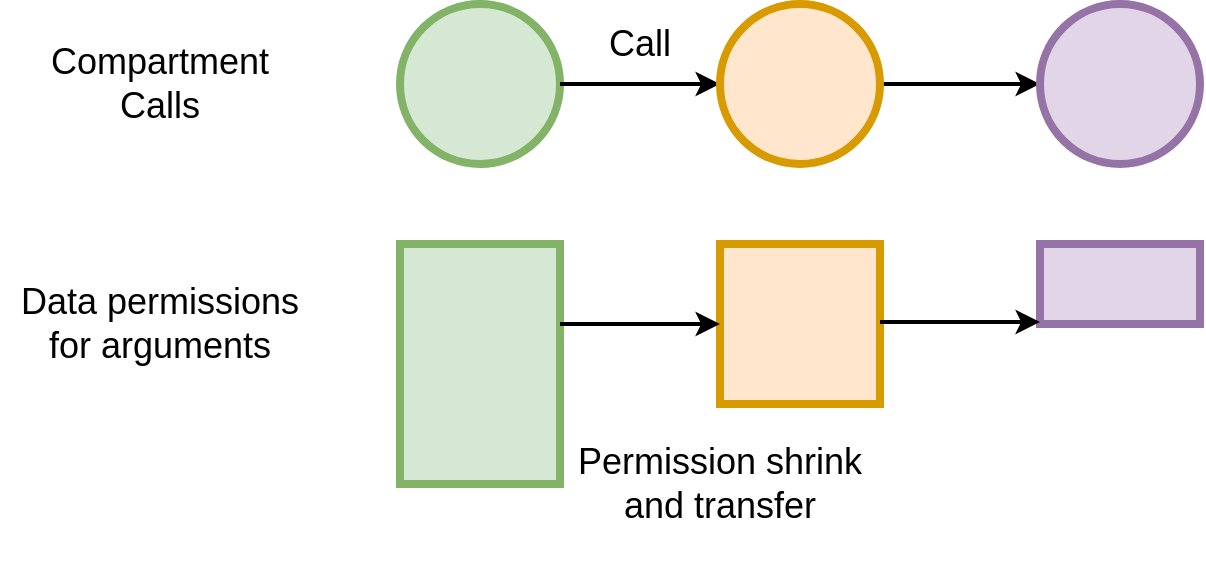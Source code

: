 <mxfile version="20.8.3" type="device"><diagram id="3T3k2djzxvKGKJiDUspe" name="Page-1"><mxGraphModel dx="2010" dy="1182" grid="1" gridSize="10" guides="1" tooltips="1" connect="1" arrows="1" fold="1" page="1" pageScale="1" pageWidth="850" pageHeight="1100" math="0" shadow="0"><root><mxCell id="0"/><mxCell id="1" parent="0"/><mxCell id="UQibqdJCTZvLkwByiF-P-10" value="" style="group;fontSize=18;" vertex="1" connectable="0" parent="1"><mxGeometry x="240" y="160" width="80" height="80" as="geometry"/></mxCell><mxCell id="UQibqdJCTZvLkwByiF-P-6" value="" style="ellipse;whiteSpace=wrap;html=1;strokeWidth=4;fillColor=#d5e8d4;strokeColor=#82b366;fontSize=18;" vertex="1" parent="UQibqdJCTZvLkwByiF-P-10"><mxGeometry width="80" height="80" as="geometry"/></mxCell><mxCell id="UQibqdJCTZvLkwByiF-P-4" value="" style="shape=image;html=1;verticalAlign=top;verticalLabelPosition=bottom;labelBackgroundColor=#ffffff;imageAspect=0;aspect=fixed;image=https://cdn1.iconfinder.com/data/icons/ionicons-fill-vol-2/512/person-128.png;fontColor=#FF99FF;fontSize=18;" vertex="1" parent="UQibqdJCTZvLkwByiF-P-10"><mxGeometry x="10" y="10" width="60" height="60" as="geometry"/></mxCell><mxCell id="UQibqdJCTZvLkwByiF-P-14" style="edgeStyle=orthogonalEdgeStyle;rounded=0;orthogonalLoop=1;jettySize=auto;html=1;exitX=1;exitY=0.5;exitDx=0;exitDy=0;entryX=0;entryY=0.5;entryDx=0;entryDy=0;fontColor=#FF99FF;fontSize=18;strokeWidth=2;" edge="1" parent="1" source="UQibqdJCTZvLkwByiF-P-6" target="UQibqdJCTZvLkwByiF-P-7"><mxGeometry relative="1" as="geometry"/></mxCell><mxCell id="UQibqdJCTZvLkwByiF-P-15" style="edgeStyle=orthogonalEdgeStyle;rounded=0;orthogonalLoop=1;jettySize=auto;html=1;exitX=1;exitY=0.5;exitDx=0;exitDy=0;entryX=0;entryY=0.5;entryDx=0;entryDy=0;fontColor=#FF99FF;fontSize=18;strokeWidth=2;" edge="1" parent="1" source="UQibqdJCTZvLkwByiF-P-7" target="UQibqdJCTZvLkwByiF-P-12"><mxGeometry relative="1" as="geometry"/></mxCell><mxCell id="UQibqdJCTZvLkwByiF-P-16" value="" style="group;fontSize=18;" vertex="1" connectable="0" parent="1"><mxGeometry x="560" y="160" width="80" height="80" as="geometry"/></mxCell><mxCell id="UQibqdJCTZvLkwByiF-P-12" value="" style="ellipse;whiteSpace=wrap;html=1;strokeWidth=4;fillColor=#e1d5e7;strokeColor=#9673a6;container=0;fontSize=18;" vertex="1" parent="UQibqdJCTZvLkwByiF-P-16"><mxGeometry width="80" height="80" as="geometry"/></mxCell><mxCell id="UQibqdJCTZvLkwByiF-P-13" value="" style="shape=image;html=1;verticalAlign=top;verticalLabelPosition=bottom;labelBackgroundColor=#ffffff;imageAspect=0;aspect=fixed;image=https://cdn1.iconfinder.com/data/icons/ionicons-fill-vol-2/512/person-128.png;fontColor=#FF99FF;container=0;fontSize=18;" vertex="1" parent="UQibqdJCTZvLkwByiF-P-16"><mxGeometry x="10" y="10" width="60" height="60" as="geometry"/></mxCell><mxCell id="UQibqdJCTZvLkwByiF-P-17" value="" style="group;fontSize=18;" vertex="1" connectable="0" parent="1"><mxGeometry x="400" y="160" width="80" height="80" as="geometry"/></mxCell><mxCell id="UQibqdJCTZvLkwByiF-P-7" value="" style="ellipse;whiteSpace=wrap;html=1;strokeWidth=4;fillColor=#ffe6cc;strokeColor=#d79b00;fontSize=18;" vertex="1" parent="UQibqdJCTZvLkwByiF-P-17"><mxGeometry width="80" height="80" as="geometry"/></mxCell><mxCell id="UQibqdJCTZvLkwByiF-P-8" value="" style="shape=image;html=1;verticalAlign=top;verticalLabelPosition=bottom;labelBackgroundColor=#ffffff;imageAspect=0;aspect=fixed;image=https://cdn1.iconfinder.com/data/icons/ionicons-fill-vol-2/512/person-128.png;fontColor=#FF99FF;fontSize=18;" vertex="1" parent="UQibqdJCTZvLkwByiF-P-17"><mxGeometry x="10" y="10" width="60" height="60" as="geometry"/></mxCell><mxCell id="UQibqdJCTZvLkwByiF-P-18" value="" style="rounded=0;whiteSpace=wrap;html=1;strokeWidth=4;fillColor=#d5e8d4;strokeColor=#82b366;fontSize=18;" vertex="1" parent="1"><mxGeometry x="240" y="280" width="80" height="120" as="geometry"/></mxCell><mxCell id="UQibqdJCTZvLkwByiF-P-19" value="" style="rounded=0;whiteSpace=wrap;html=1;strokeWidth=4;fillColor=#ffe6cc;strokeColor=#d79b00;fontSize=18;" vertex="1" parent="1"><mxGeometry x="400" y="280" width="80" height="80" as="geometry"/></mxCell><mxCell id="UQibqdJCTZvLkwByiF-P-20" value="" style="rounded=0;whiteSpace=wrap;html=1;strokeWidth=4;fillColor=#e1d5e7;strokeColor=#9673a6;fontSize=18;" vertex="1" parent="1"><mxGeometry x="560" y="280" width="80" height="40" as="geometry"/></mxCell><mxCell id="UQibqdJCTZvLkwByiF-P-21" value="&lt;div&gt;Compartment&lt;/div&gt;Calls" style="text;html=1;strokeColor=none;fillColor=none;align=center;verticalAlign=middle;whiteSpace=wrap;rounded=0;strokeWidth=4;fontColor=#000000;rotation=0;fontSize=18;" vertex="1" parent="1"><mxGeometry x="40" y="160" width="160" height="80" as="geometry"/></mxCell><mxCell id="UQibqdJCTZvLkwByiF-P-22" value="&lt;div&gt;Data permissions&lt;/div&gt;&lt;div&gt;for arguments&lt;br&gt;&lt;/div&gt;" style="text;html=1;strokeColor=none;fillColor=none;align=center;verticalAlign=middle;whiteSpace=wrap;rounded=0;strokeWidth=4;fontColor=#000000;rotation=0;fontSize=18;" vertex="1" parent="1"><mxGeometry x="40" y="280" width="160" height="80" as="geometry"/></mxCell><mxCell id="UQibqdJCTZvLkwByiF-P-23" value="Call" style="text;html=1;strokeColor=none;fillColor=none;align=center;verticalAlign=middle;whiteSpace=wrap;rounded=0;strokeWidth=4;fontColor=#000000;rotation=0;fontSize=18;" vertex="1" parent="1"><mxGeometry x="320" y="160" width="80" height="40" as="geometry"/></mxCell><mxCell id="UQibqdJCTZvLkwByiF-P-24" value="Permission shrink and transfer" style="text;html=1;strokeColor=none;fillColor=none;align=center;verticalAlign=middle;whiteSpace=wrap;rounded=0;strokeWidth=4;fontColor=#000000;rotation=0;fontSize=18;" vertex="1" parent="1"><mxGeometry x="320" y="360" width="160" height="80" as="geometry"/></mxCell><mxCell id="UQibqdJCTZvLkwByiF-P-25" value="" style="endArrow=classic;html=1;rounded=0;strokeWidth=2;fontSize=18;fontColor=#000000;entryX=0;entryY=0.5;entryDx=0;entryDy=0;" edge="1" parent="1" target="UQibqdJCTZvLkwByiF-P-19"><mxGeometry width="50" height="50" relative="1" as="geometry"><mxPoint x="320" y="320" as="sourcePoint"/><mxPoint x="370" y="270" as="targetPoint"/></mxGeometry></mxCell><mxCell id="UQibqdJCTZvLkwByiF-P-26" value="" style="endArrow=classic;html=1;rounded=0;strokeWidth=2;fontSize=18;fontColor=#000000;entryX=0;entryY=0.5;entryDx=0;entryDy=0;" edge="1" parent="1"><mxGeometry width="50" height="50" relative="1" as="geometry"><mxPoint x="480" y="319" as="sourcePoint"/><mxPoint x="560" y="319" as="targetPoint"/></mxGeometry></mxCell></root></mxGraphModel></diagram></mxfile>